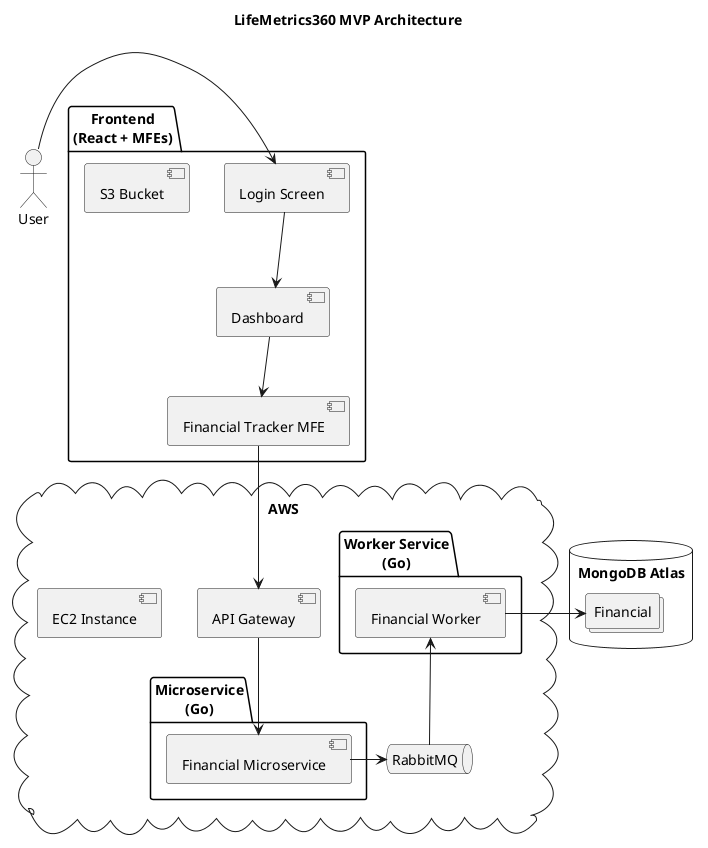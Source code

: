 @startuml

title LifeMetrics360 MVP Architecture

actor User

package "Frontend\n(React + MFEs)" {
  [Login Screen]
  [Dashboard]
  [Financial Tracker MFE]
  [S3 Bucket]
}

database "MongoDB Atlas" {
  collections Financial
}

cloud "AWS" {
  [API Gateway]
  [EC2 Instance]
  queue "RabbitMQ"
  package "Microservice\n(Go)" {
    [Financial Microservice]
  }
  package "Worker Service\n(Go)" {
    [Financial Worker]
  }
}

User -> [Login Screen]
[Login Screen] --> [Dashboard]
[Dashboard] --> [Financial Tracker MFE]

[API Gateway] --> [Financial Microservice]

[Financial Microservice] -> RabbitMQ

[Financial Worker] <-- RabbitMQ

[Financial Worker] -> Financial

[Financial Tracker MFE] --> [API Gateway]

@enduml
